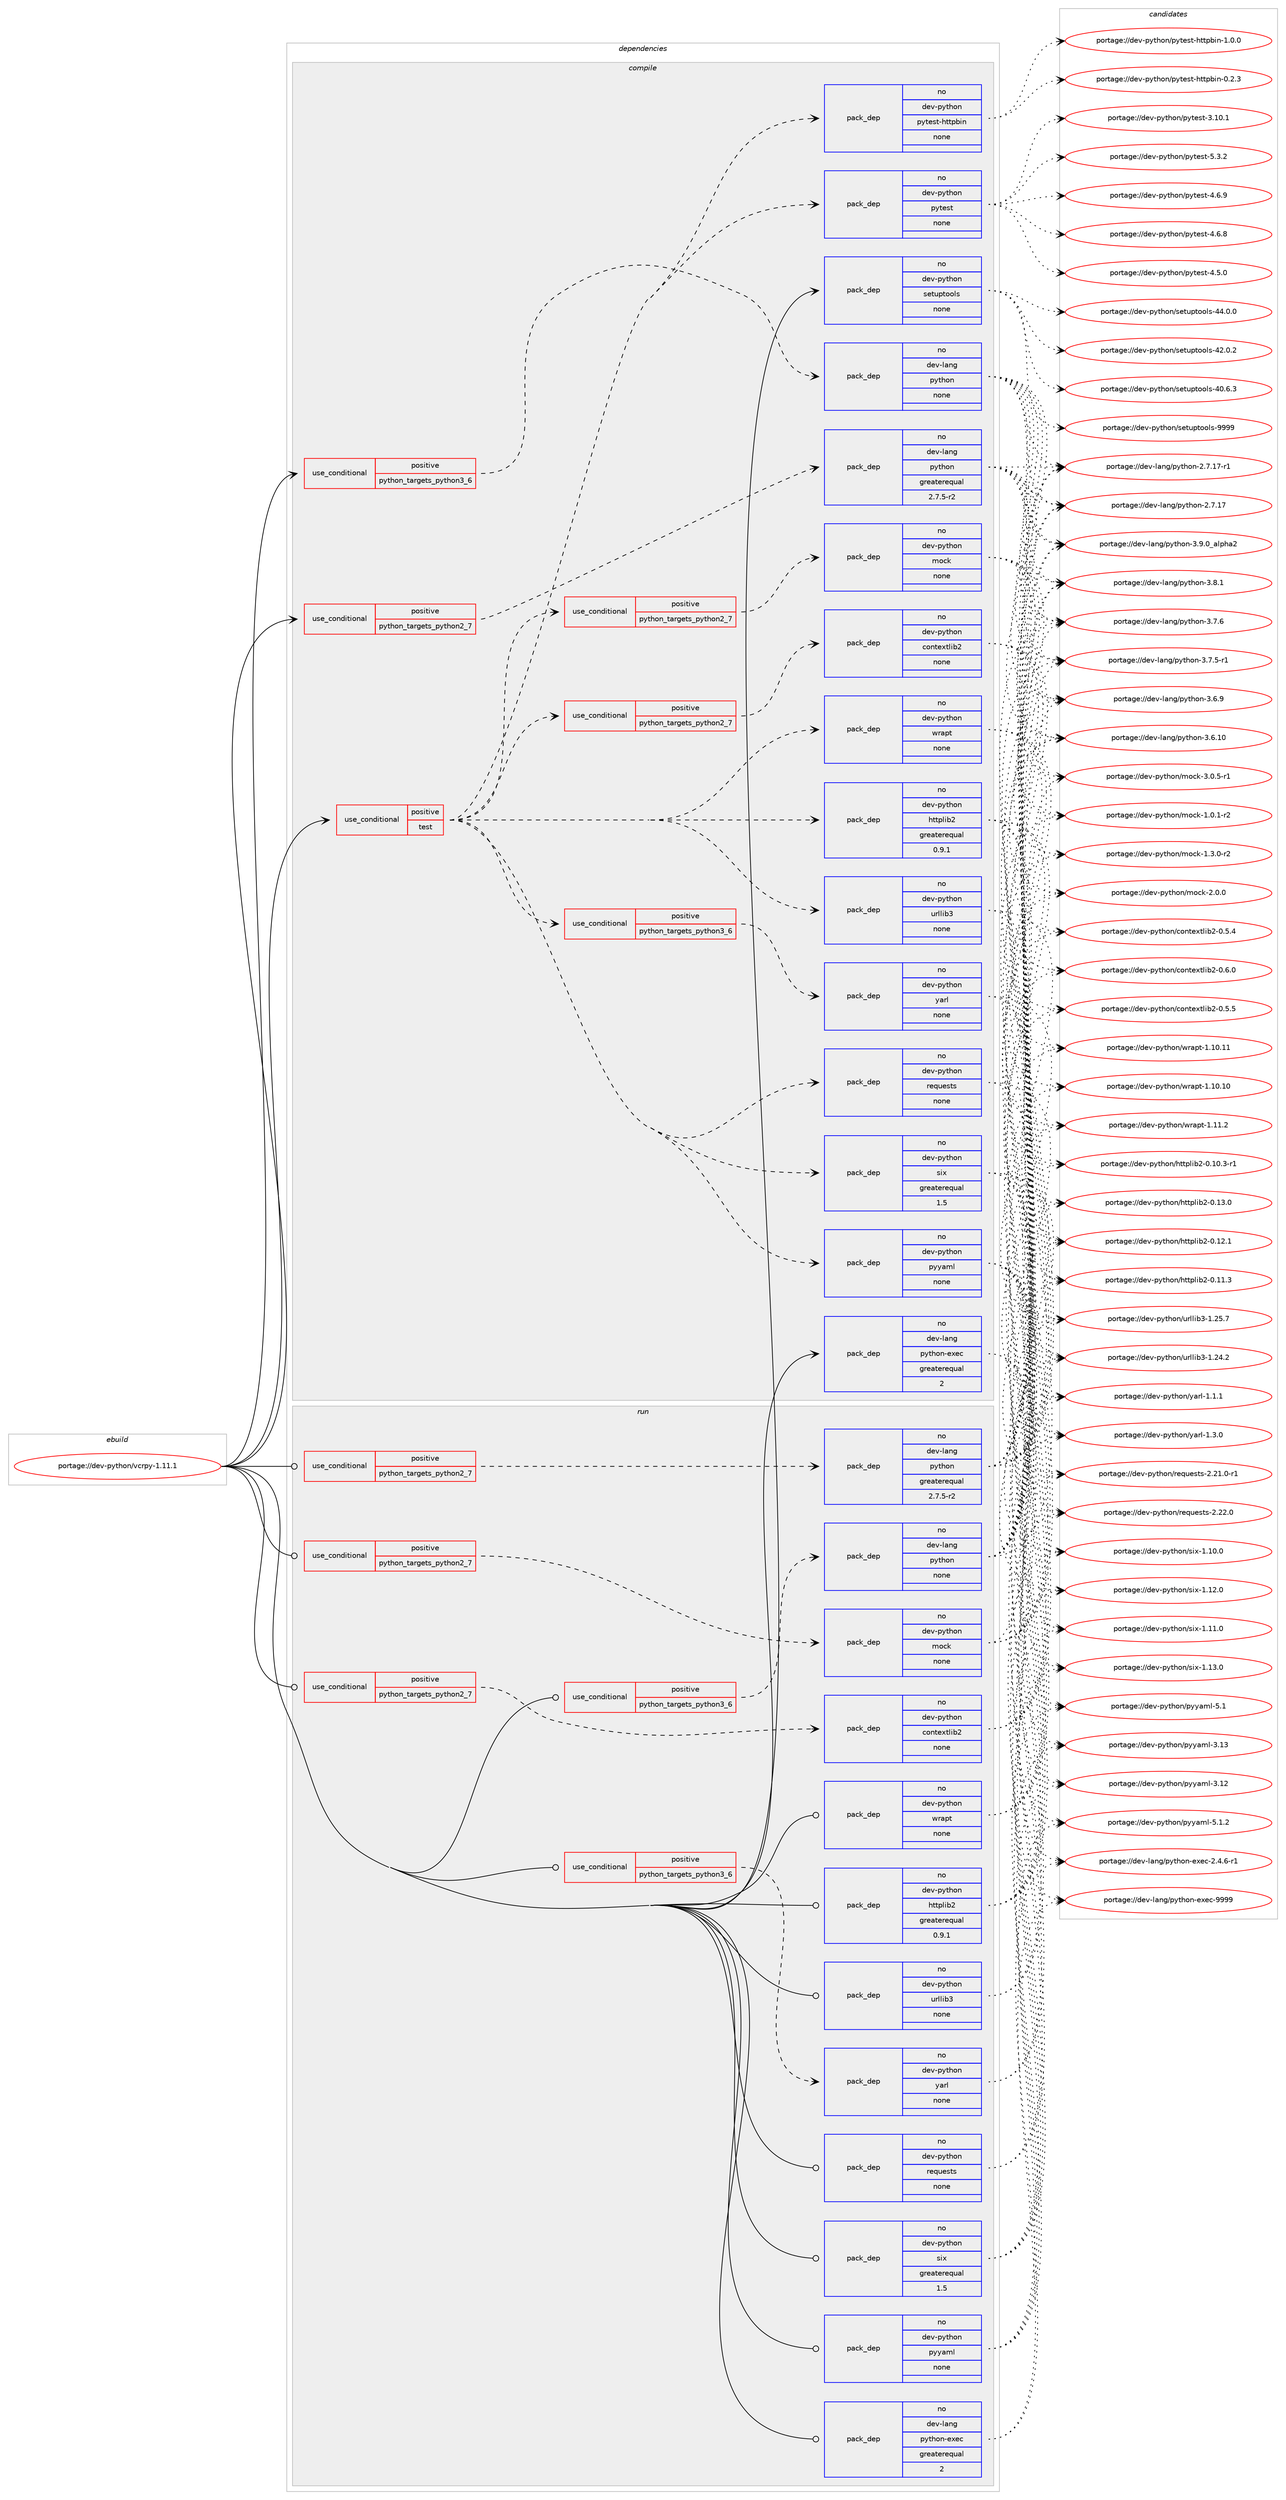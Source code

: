 digraph prolog {

# *************
# Graph options
# *************

newrank=true;
concentrate=true;
compound=true;
graph [rankdir=LR,fontname=Helvetica,fontsize=10,ranksep=1.5];#, ranksep=2.5, nodesep=0.2];
edge  [arrowhead=vee];
node  [fontname=Helvetica,fontsize=10];

# **********
# The ebuild
# **********

subgraph cluster_leftcol {
color=gray;
label=<<i>ebuild</i>>;
id [label="portage://dev-python/vcrpy-1.11.1", color=red, width=4, href="../dev-python/vcrpy-1.11.1.svg"];
}

# ****************
# The dependencies
# ****************

subgraph cluster_midcol {
color=gray;
label=<<i>dependencies</i>>;
subgraph cluster_compile {
fillcolor="#eeeeee";
style=filled;
label=<<i>compile</i>>;
subgraph cond104061 {
dependency419383 [label=<<TABLE BORDER="0" CELLBORDER="1" CELLSPACING="0" CELLPADDING="4"><TR><TD ROWSPAN="3" CELLPADDING="10">use_conditional</TD></TR><TR><TD>positive</TD></TR><TR><TD>python_targets_python2_7</TD></TR></TABLE>>, shape=none, color=red];
subgraph pack310439 {
dependency419384 [label=<<TABLE BORDER="0" CELLBORDER="1" CELLSPACING="0" CELLPADDING="4" WIDTH="220"><TR><TD ROWSPAN="6" CELLPADDING="30">pack_dep</TD></TR><TR><TD WIDTH="110">no</TD></TR><TR><TD>dev-lang</TD></TR><TR><TD>python</TD></TR><TR><TD>greaterequal</TD></TR><TR><TD>2.7.5-r2</TD></TR></TABLE>>, shape=none, color=blue];
}
dependency419383:e -> dependency419384:w [weight=20,style="dashed",arrowhead="vee"];
}
id:e -> dependency419383:w [weight=20,style="solid",arrowhead="vee"];
subgraph cond104062 {
dependency419385 [label=<<TABLE BORDER="0" CELLBORDER="1" CELLSPACING="0" CELLPADDING="4"><TR><TD ROWSPAN="3" CELLPADDING="10">use_conditional</TD></TR><TR><TD>positive</TD></TR><TR><TD>python_targets_python3_6</TD></TR></TABLE>>, shape=none, color=red];
subgraph pack310440 {
dependency419386 [label=<<TABLE BORDER="0" CELLBORDER="1" CELLSPACING="0" CELLPADDING="4" WIDTH="220"><TR><TD ROWSPAN="6" CELLPADDING="30">pack_dep</TD></TR><TR><TD WIDTH="110">no</TD></TR><TR><TD>dev-lang</TD></TR><TR><TD>python</TD></TR><TR><TD>none</TD></TR><TR><TD></TD></TR></TABLE>>, shape=none, color=blue];
}
dependency419385:e -> dependency419386:w [weight=20,style="dashed",arrowhead="vee"];
}
id:e -> dependency419385:w [weight=20,style="solid",arrowhead="vee"];
subgraph cond104063 {
dependency419387 [label=<<TABLE BORDER="0" CELLBORDER="1" CELLSPACING="0" CELLPADDING="4"><TR><TD ROWSPAN="3" CELLPADDING="10">use_conditional</TD></TR><TR><TD>positive</TD></TR><TR><TD>test</TD></TR></TABLE>>, shape=none, color=red];
subgraph pack310441 {
dependency419388 [label=<<TABLE BORDER="0" CELLBORDER="1" CELLSPACING="0" CELLPADDING="4" WIDTH="220"><TR><TD ROWSPAN="6" CELLPADDING="30">pack_dep</TD></TR><TR><TD WIDTH="110">no</TD></TR><TR><TD>dev-python</TD></TR><TR><TD>httplib2</TD></TR><TR><TD>greaterequal</TD></TR><TR><TD>0.9.1</TD></TR></TABLE>>, shape=none, color=blue];
}
dependency419387:e -> dependency419388:w [weight=20,style="dashed",arrowhead="vee"];
subgraph pack310442 {
dependency419389 [label=<<TABLE BORDER="0" CELLBORDER="1" CELLSPACING="0" CELLPADDING="4" WIDTH="220"><TR><TD ROWSPAN="6" CELLPADDING="30">pack_dep</TD></TR><TR><TD WIDTH="110">no</TD></TR><TR><TD>dev-python</TD></TR><TR><TD>pyyaml</TD></TR><TR><TD>none</TD></TR><TR><TD></TD></TR></TABLE>>, shape=none, color=blue];
}
dependency419387:e -> dependency419389:w [weight=20,style="dashed",arrowhead="vee"];
subgraph pack310443 {
dependency419390 [label=<<TABLE BORDER="0" CELLBORDER="1" CELLSPACING="0" CELLPADDING="4" WIDTH="220"><TR><TD ROWSPAN="6" CELLPADDING="30">pack_dep</TD></TR><TR><TD WIDTH="110">no</TD></TR><TR><TD>dev-python</TD></TR><TR><TD>requests</TD></TR><TR><TD>none</TD></TR><TR><TD></TD></TR></TABLE>>, shape=none, color=blue];
}
dependency419387:e -> dependency419390:w [weight=20,style="dashed",arrowhead="vee"];
subgraph pack310444 {
dependency419391 [label=<<TABLE BORDER="0" CELLBORDER="1" CELLSPACING="0" CELLPADDING="4" WIDTH="220"><TR><TD ROWSPAN="6" CELLPADDING="30">pack_dep</TD></TR><TR><TD WIDTH="110">no</TD></TR><TR><TD>dev-python</TD></TR><TR><TD>six</TD></TR><TR><TD>greaterequal</TD></TR><TR><TD>1.5</TD></TR></TABLE>>, shape=none, color=blue];
}
dependency419387:e -> dependency419391:w [weight=20,style="dashed",arrowhead="vee"];
subgraph pack310445 {
dependency419392 [label=<<TABLE BORDER="0" CELLBORDER="1" CELLSPACING="0" CELLPADDING="4" WIDTH="220"><TR><TD ROWSPAN="6" CELLPADDING="30">pack_dep</TD></TR><TR><TD WIDTH="110">no</TD></TR><TR><TD>dev-python</TD></TR><TR><TD>urllib3</TD></TR><TR><TD>none</TD></TR><TR><TD></TD></TR></TABLE>>, shape=none, color=blue];
}
dependency419387:e -> dependency419392:w [weight=20,style="dashed",arrowhead="vee"];
subgraph pack310446 {
dependency419393 [label=<<TABLE BORDER="0" CELLBORDER="1" CELLSPACING="0" CELLPADDING="4" WIDTH="220"><TR><TD ROWSPAN="6" CELLPADDING="30">pack_dep</TD></TR><TR><TD WIDTH="110">no</TD></TR><TR><TD>dev-python</TD></TR><TR><TD>wrapt</TD></TR><TR><TD>none</TD></TR><TR><TD></TD></TR></TABLE>>, shape=none, color=blue];
}
dependency419387:e -> dependency419393:w [weight=20,style="dashed",arrowhead="vee"];
subgraph cond104064 {
dependency419394 [label=<<TABLE BORDER="0" CELLBORDER="1" CELLSPACING="0" CELLPADDING="4"><TR><TD ROWSPAN="3" CELLPADDING="10">use_conditional</TD></TR><TR><TD>positive</TD></TR><TR><TD>python_targets_python2_7</TD></TR></TABLE>>, shape=none, color=red];
subgraph pack310447 {
dependency419395 [label=<<TABLE BORDER="0" CELLBORDER="1" CELLSPACING="0" CELLPADDING="4" WIDTH="220"><TR><TD ROWSPAN="6" CELLPADDING="30">pack_dep</TD></TR><TR><TD WIDTH="110">no</TD></TR><TR><TD>dev-python</TD></TR><TR><TD>mock</TD></TR><TR><TD>none</TD></TR><TR><TD></TD></TR></TABLE>>, shape=none, color=blue];
}
dependency419394:e -> dependency419395:w [weight=20,style="dashed",arrowhead="vee"];
}
dependency419387:e -> dependency419394:w [weight=20,style="dashed",arrowhead="vee"];
subgraph cond104065 {
dependency419396 [label=<<TABLE BORDER="0" CELLBORDER="1" CELLSPACING="0" CELLPADDING="4"><TR><TD ROWSPAN="3" CELLPADDING="10">use_conditional</TD></TR><TR><TD>positive</TD></TR><TR><TD>python_targets_python2_7</TD></TR></TABLE>>, shape=none, color=red];
subgraph pack310448 {
dependency419397 [label=<<TABLE BORDER="0" CELLBORDER="1" CELLSPACING="0" CELLPADDING="4" WIDTH="220"><TR><TD ROWSPAN="6" CELLPADDING="30">pack_dep</TD></TR><TR><TD WIDTH="110">no</TD></TR><TR><TD>dev-python</TD></TR><TR><TD>contextlib2</TD></TR><TR><TD>none</TD></TR><TR><TD></TD></TR></TABLE>>, shape=none, color=blue];
}
dependency419396:e -> dependency419397:w [weight=20,style="dashed",arrowhead="vee"];
}
dependency419387:e -> dependency419396:w [weight=20,style="dashed",arrowhead="vee"];
subgraph cond104066 {
dependency419398 [label=<<TABLE BORDER="0" CELLBORDER="1" CELLSPACING="0" CELLPADDING="4"><TR><TD ROWSPAN="3" CELLPADDING="10">use_conditional</TD></TR><TR><TD>positive</TD></TR><TR><TD>python_targets_python3_6</TD></TR></TABLE>>, shape=none, color=red];
subgraph pack310449 {
dependency419399 [label=<<TABLE BORDER="0" CELLBORDER="1" CELLSPACING="0" CELLPADDING="4" WIDTH="220"><TR><TD ROWSPAN="6" CELLPADDING="30">pack_dep</TD></TR><TR><TD WIDTH="110">no</TD></TR><TR><TD>dev-python</TD></TR><TR><TD>yarl</TD></TR><TR><TD>none</TD></TR><TR><TD></TD></TR></TABLE>>, shape=none, color=blue];
}
dependency419398:e -> dependency419399:w [weight=20,style="dashed",arrowhead="vee"];
}
dependency419387:e -> dependency419398:w [weight=20,style="dashed",arrowhead="vee"];
subgraph pack310450 {
dependency419400 [label=<<TABLE BORDER="0" CELLBORDER="1" CELLSPACING="0" CELLPADDING="4" WIDTH="220"><TR><TD ROWSPAN="6" CELLPADDING="30">pack_dep</TD></TR><TR><TD WIDTH="110">no</TD></TR><TR><TD>dev-python</TD></TR><TR><TD>pytest</TD></TR><TR><TD>none</TD></TR><TR><TD></TD></TR></TABLE>>, shape=none, color=blue];
}
dependency419387:e -> dependency419400:w [weight=20,style="dashed",arrowhead="vee"];
subgraph pack310451 {
dependency419401 [label=<<TABLE BORDER="0" CELLBORDER="1" CELLSPACING="0" CELLPADDING="4" WIDTH="220"><TR><TD ROWSPAN="6" CELLPADDING="30">pack_dep</TD></TR><TR><TD WIDTH="110">no</TD></TR><TR><TD>dev-python</TD></TR><TR><TD>pytest-httpbin</TD></TR><TR><TD>none</TD></TR><TR><TD></TD></TR></TABLE>>, shape=none, color=blue];
}
dependency419387:e -> dependency419401:w [weight=20,style="dashed",arrowhead="vee"];
}
id:e -> dependency419387:w [weight=20,style="solid",arrowhead="vee"];
subgraph pack310452 {
dependency419402 [label=<<TABLE BORDER="0" CELLBORDER="1" CELLSPACING="0" CELLPADDING="4" WIDTH="220"><TR><TD ROWSPAN="6" CELLPADDING="30">pack_dep</TD></TR><TR><TD WIDTH="110">no</TD></TR><TR><TD>dev-lang</TD></TR><TR><TD>python-exec</TD></TR><TR><TD>greaterequal</TD></TR><TR><TD>2</TD></TR></TABLE>>, shape=none, color=blue];
}
id:e -> dependency419402:w [weight=20,style="solid",arrowhead="vee"];
subgraph pack310453 {
dependency419403 [label=<<TABLE BORDER="0" CELLBORDER="1" CELLSPACING="0" CELLPADDING="4" WIDTH="220"><TR><TD ROWSPAN="6" CELLPADDING="30">pack_dep</TD></TR><TR><TD WIDTH="110">no</TD></TR><TR><TD>dev-python</TD></TR><TR><TD>setuptools</TD></TR><TR><TD>none</TD></TR><TR><TD></TD></TR></TABLE>>, shape=none, color=blue];
}
id:e -> dependency419403:w [weight=20,style="solid",arrowhead="vee"];
}
subgraph cluster_compileandrun {
fillcolor="#eeeeee";
style=filled;
label=<<i>compile and run</i>>;
}
subgraph cluster_run {
fillcolor="#eeeeee";
style=filled;
label=<<i>run</i>>;
subgraph cond104067 {
dependency419404 [label=<<TABLE BORDER="0" CELLBORDER="1" CELLSPACING="0" CELLPADDING="4"><TR><TD ROWSPAN="3" CELLPADDING="10">use_conditional</TD></TR><TR><TD>positive</TD></TR><TR><TD>python_targets_python2_7</TD></TR></TABLE>>, shape=none, color=red];
subgraph pack310454 {
dependency419405 [label=<<TABLE BORDER="0" CELLBORDER="1" CELLSPACING="0" CELLPADDING="4" WIDTH="220"><TR><TD ROWSPAN="6" CELLPADDING="30">pack_dep</TD></TR><TR><TD WIDTH="110">no</TD></TR><TR><TD>dev-lang</TD></TR><TR><TD>python</TD></TR><TR><TD>greaterequal</TD></TR><TR><TD>2.7.5-r2</TD></TR></TABLE>>, shape=none, color=blue];
}
dependency419404:e -> dependency419405:w [weight=20,style="dashed",arrowhead="vee"];
}
id:e -> dependency419404:w [weight=20,style="solid",arrowhead="odot"];
subgraph cond104068 {
dependency419406 [label=<<TABLE BORDER="0" CELLBORDER="1" CELLSPACING="0" CELLPADDING="4"><TR><TD ROWSPAN="3" CELLPADDING="10">use_conditional</TD></TR><TR><TD>positive</TD></TR><TR><TD>python_targets_python2_7</TD></TR></TABLE>>, shape=none, color=red];
subgraph pack310455 {
dependency419407 [label=<<TABLE BORDER="0" CELLBORDER="1" CELLSPACING="0" CELLPADDING="4" WIDTH="220"><TR><TD ROWSPAN="6" CELLPADDING="30">pack_dep</TD></TR><TR><TD WIDTH="110">no</TD></TR><TR><TD>dev-python</TD></TR><TR><TD>contextlib2</TD></TR><TR><TD>none</TD></TR><TR><TD></TD></TR></TABLE>>, shape=none, color=blue];
}
dependency419406:e -> dependency419407:w [weight=20,style="dashed",arrowhead="vee"];
}
id:e -> dependency419406:w [weight=20,style="solid",arrowhead="odot"];
subgraph cond104069 {
dependency419408 [label=<<TABLE BORDER="0" CELLBORDER="1" CELLSPACING="0" CELLPADDING="4"><TR><TD ROWSPAN="3" CELLPADDING="10">use_conditional</TD></TR><TR><TD>positive</TD></TR><TR><TD>python_targets_python2_7</TD></TR></TABLE>>, shape=none, color=red];
subgraph pack310456 {
dependency419409 [label=<<TABLE BORDER="0" CELLBORDER="1" CELLSPACING="0" CELLPADDING="4" WIDTH="220"><TR><TD ROWSPAN="6" CELLPADDING="30">pack_dep</TD></TR><TR><TD WIDTH="110">no</TD></TR><TR><TD>dev-python</TD></TR><TR><TD>mock</TD></TR><TR><TD>none</TD></TR><TR><TD></TD></TR></TABLE>>, shape=none, color=blue];
}
dependency419408:e -> dependency419409:w [weight=20,style="dashed",arrowhead="vee"];
}
id:e -> dependency419408:w [weight=20,style="solid",arrowhead="odot"];
subgraph cond104070 {
dependency419410 [label=<<TABLE BORDER="0" CELLBORDER="1" CELLSPACING="0" CELLPADDING="4"><TR><TD ROWSPAN="3" CELLPADDING="10">use_conditional</TD></TR><TR><TD>positive</TD></TR><TR><TD>python_targets_python3_6</TD></TR></TABLE>>, shape=none, color=red];
subgraph pack310457 {
dependency419411 [label=<<TABLE BORDER="0" CELLBORDER="1" CELLSPACING="0" CELLPADDING="4" WIDTH="220"><TR><TD ROWSPAN="6" CELLPADDING="30">pack_dep</TD></TR><TR><TD WIDTH="110">no</TD></TR><TR><TD>dev-lang</TD></TR><TR><TD>python</TD></TR><TR><TD>none</TD></TR><TR><TD></TD></TR></TABLE>>, shape=none, color=blue];
}
dependency419410:e -> dependency419411:w [weight=20,style="dashed",arrowhead="vee"];
}
id:e -> dependency419410:w [weight=20,style="solid",arrowhead="odot"];
subgraph cond104071 {
dependency419412 [label=<<TABLE BORDER="0" CELLBORDER="1" CELLSPACING="0" CELLPADDING="4"><TR><TD ROWSPAN="3" CELLPADDING="10">use_conditional</TD></TR><TR><TD>positive</TD></TR><TR><TD>python_targets_python3_6</TD></TR></TABLE>>, shape=none, color=red];
subgraph pack310458 {
dependency419413 [label=<<TABLE BORDER="0" CELLBORDER="1" CELLSPACING="0" CELLPADDING="4" WIDTH="220"><TR><TD ROWSPAN="6" CELLPADDING="30">pack_dep</TD></TR><TR><TD WIDTH="110">no</TD></TR><TR><TD>dev-python</TD></TR><TR><TD>yarl</TD></TR><TR><TD>none</TD></TR><TR><TD></TD></TR></TABLE>>, shape=none, color=blue];
}
dependency419412:e -> dependency419413:w [weight=20,style="dashed",arrowhead="vee"];
}
id:e -> dependency419412:w [weight=20,style="solid",arrowhead="odot"];
subgraph pack310459 {
dependency419414 [label=<<TABLE BORDER="0" CELLBORDER="1" CELLSPACING="0" CELLPADDING="4" WIDTH="220"><TR><TD ROWSPAN="6" CELLPADDING="30">pack_dep</TD></TR><TR><TD WIDTH="110">no</TD></TR><TR><TD>dev-lang</TD></TR><TR><TD>python-exec</TD></TR><TR><TD>greaterequal</TD></TR><TR><TD>2</TD></TR></TABLE>>, shape=none, color=blue];
}
id:e -> dependency419414:w [weight=20,style="solid",arrowhead="odot"];
subgraph pack310460 {
dependency419415 [label=<<TABLE BORDER="0" CELLBORDER="1" CELLSPACING="0" CELLPADDING="4" WIDTH="220"><TR><TD ROWSPAN="6" CELLPADDING="30">pack_dep</TD></TR><TR><TD WIDTH="110">no</TD></TR><TR><TD>dev-python</TD></TR><TR><TD>httplib2</TD></TR><TR><TD>greaterequal</TD></TR><TR><TD>0.9.1</TD></TR></TABLE>>, shape=none, color=blue];
}
id:e -> dependency419415:w [weight=20,style="solid",arrowhead="odot"];
subgraph pack310461 {
dependency419416 [label=<<TABLE BORDER="0" CELLBORDER="1" CELLSPACING="0" CELLPADDING="4" WIDTH="220"><TR><TD ROWSPAN="6" CELLPADDING="30">pack_dep</TD></TR><TR><TD WIDTH="110">no</TD></TR><TR><TD>dev-python</TD></TR><TR><TD>pyyaml</TD></TR><TR><TD>none</TD></TR><TR><TD></TD></TR></TABLE>>, shape=none, color=blue];
}
id:e -> dependency419416:w [weight=20,style="solid",arrowhead="odot"];
subgraph pack310462 {
dependency419417 [label=<<TABLE BORDER="0" CELLBORDER="1" CELLSPACING="0" CELLPADDING="4" WIDTH="220"><TR><TD ROWSPAN="6" CELLPADDING="30">pack_dep</TD></TR><TR><TD WIDTH="110">no</TD></TR><TR><TD>dev-python</TD></TR><TR><TD>requests</TD></TR><TR><TD>none</TD></TR><TR><TD></TD></TR></TABLE>>, shape=none, color=blue];
}
id:e -> dependency419417:w [weight=20,style="solid",arrowhead="odot"];
subgraph pack310463 {
dependency419418 [label=<<TABLE BORDER="0" CELLBORDER="1" CELLSPACING="0" CELLPADDING="4" WIDTH="220"><TR><TD ROWSPAN="6" CELLPADDING="30">pack_dep</TD></TR><TR><TD WIDTH="110">no</TD></TR><TR><TD>dev-python</TD></TR><TR><TD>six</TD></TR><TR><TD>greaterequal</TD></TR><TR><TD>1.5</TD></TR></TABLE>>, shape=none, color=blue];
}
id:e -> dependency419418:w [weight=20,style="solid",arrowhead="odot"];
subgraph pack310464 {
dependency419419 [label=<<TABLE BORDER="0" CELLBORDER="1" CELLSPACING="0" CELLPADDING="4" WIDTH="220"><TR><TD ROWSPAN="6" CELLPADDING="30">pack_dep</TD></TR><TR><TD WIDTH="110">no</TD></TR><TR><TD>dev-python</TD></TR><TR><TD>urllib3</TD></TR><TR><TD>none</TD></TR><TR><TD></TD></TR></TABLE>>, shape=none, color=blue];
}
id:e -> dependency419419:w [weight=20,style="solid",arrowhead="odot"];
subgraph pack310465 {
dependency419420 [label=<<TABLE BORDER="0" CELLBORDER="1" CELLSPACING="0" CELLPADDING="4" WIDTH="220"><TR><TD ROWSPAN="6" CELLPADDING="30">pack_dep</TD></TR><TR><TD WIDTH="110">no</TD></TR><TR><TD>dev-python</TD></TR><TR><TD>wrapt</TD></TR><TR><TD>none</TD></TR><TR><TD></TD></TR></TABLE>>, shape=none, color=blue];
}
id:e -> dependency419420:w [weight=20,style="solid",arrowhead="odot"];
}
}

# **************
# The candidates
# **************

subgraph cluster_choices {
rank=same;
color=gray;
label=<<i>candidates</i>>;

subgraph choice310439 {
color=black;
nodesep=1;
choice10010111845108971101034711212111610411111045514657464895971081121049750 [label="portage://dev-lang/python-3.9.0_alpha2", color=red, width=4,href="../dev-lang/python-3.9.0_alpha2.svg"];
choice100101118451089711010347112121116104111110455146564649 [label="portage://dev-lang/python-3.8.1", color=red, width=4,href="../dev-lang/python-3.8.1.svg"];
choice100101118451089711010347112121116104111110455146554654 [label="portage://dev-lang/python-3.7.6", color=red, width=4,href="../dev-lang/python-3.7.6.svg"];
choice1001011184510897110103471121211161041111104551465546534511449 [label="portage://dev-lang/python-3.7.5-r1", color=red, width=4,href="../dev-lang/python-3.7.5-r1.svg"];
choice100101118451089711010347112121116104111110455146544657 [label="portage://dev-lang/python-3.6.9", color=red, width=4,href="../dev-lang/python-3.6.9.svg"];
choice10010111845108971101034711212111610411111045514654464948 [label="portage://dev-lang/python-3.6.10", color=red, width=4,href="../dev-lang/python-3.6.10.svg"];
choice100101118451089711010347112121116104111110455046554649554511449 [label="portage://dev-lang/python-2.7.17-r1", color=red, width=4,href="../dev-lang/python-2.7.17-r1.svg"];
choice10010111845108971101034711212111610411111045504655464955 [label="portage://dev-lang/python-2.7.17", color=red, width=4,href="../dev-lang/python-2.7.17.svg"];
dependency419384:e -> choice10010111845108971101034711212111610411111045514657464895971081121049750:w [style=dotted,weight="100"];
dependency419384:e -> choice100101118451089711010347112121116104111110455146564649:w [style=dotted,weight="100"];
dependency419384:e -> choice100101118451089711010347112121116104111110455146554654:w [style=dotted,weight="100"];
dependency419384:e -> choice1001011184510897110103471121211161041111104551465546534511449:w [style=dotted,weight="100"];
dependency419384:e -> choice100101118451089711010347112121116104111110455146544657:w [style=dotted,weight="100"];
dependency419384:e -> choice10010111845108971101034711212111610411111045514654464948:w [style=dotted,weight="100"];
dependency419384:e -> choice100101118451089711010347112121116104111110455046554649554511449:w [style=dotted,weight="100"];
dependency419384:e -> choice10010111845108971101034711212111610411111045504655464955:w [style=dotted,weight="100"];
}
subgraph choice310440 {
color=black;
nodesep=1;
choice10010111845108971101034711212111610411111045514657464895971081121049750 [label="portage://dev-lang/python-3.9.0_alpha2", color=red, width=4,href="../dev-lang/python-3.9.0_alpha2.svg"];
choice100101118451089711010347112121116104111110455146564649 [label="portage://dev-lang/python-3.8.1", color=red, width=4,href="../dev-lang/python-3.8.1.svg"];
choice100101118451089711010347112121116104111110455146554654 [label="portage://dev-lang/python-3.7.6", color=red, width=4,href="../dev-lang/python-3.7.6.svg"];
choice1001011184510897110103471121211161041111104551465546534511449 [label="portage://dev-lang/python-3.7.5-r1", color=red, width=4,href="../dev-lang/python-3.7.5-r1.svg"];
choice100101118451089711010347112121116104111110455146544657 [label="portage://dev-lang/python-3.6.9", color=red, width=4,href="../dev-lang/python-3.6.9.svg"];
choice10010111845108971101034711212111610411111045514654464948 [label="portage://dev-lang/python-3.6.10", color=red, width=4,href="../dev-lang/python-3.6.10.svg"];
choice100101118451089711010347112121116104111110455046554649554511449 [label="portage://dev-lang/python-2.7.17-r1", color=red, width=4,href="../dev-lang/python-2.7.17-r1.svg"];
choice10010111845108971101034711212111610411111045504655464955 [label="portage://dev-lang/python-2.7.17", color=red, width=4,href="../dev-lang/python-2.7.17.svg"];
dependency419386:e -> choice10010111845108971101034711212111610411111045514657464895971081121049750:w [style=dotted,weight="100"];
dependency419386:e -> choice100101118451089711010347112121116104111110455146564649:w [style=dotted,weight="100"];
dependency419386:e -> choice100101118451089711010347112121116104111110455146554654:w [style=dotted,weight="100"];
dependency419386:e -> choice1001011184510897110103471121211161041111104551465546534511449:w [style=dotted,weight="100"];
dependency419386:e -> choice100101118451089711010347112121116104111110455146544657:w [style=dotted,weight="100"];
dependency419386:e -> choice10010111845108971101034711212111610411111045514654464948:w [style=dotted,weight="100"];
dependency419386:e -> choice100101118451089711010347112121116104111110455046554649554511449:w [style=dotted,weight="100"];
dependency419386:e -> choice10010111845108971101034711212111610411111045504655464955:w [style=dotted,weight="100"];
}
subgraph choice310441 {
color=black;
nodesep=1;
choice1001011184511212111610411111047104116116112108105985045484649514648 [label="portage://dev-python/httplib2-0.13.0", color=red, width=4,href="../dev-python/httplib2-0.13.0.svg"];
choice1001011184511212111610411111047104116116112108105985045484649504649 [label="portage://dev-python/httplib2-0.12.1", color=red, width=4,href="../dev-python/httplib2-0.12.1.svg"];
choice1001011184511212111610411111047104116116112108105985045484649494651 [label="portage://dev-python/httplib2-0.11.3", color=red, width=4,href="../dev-python/httplib2-0.11.3.svg"];
choice10010111845112121116104111110471041161161121081059850454846494846514511449 [label="portage://dev-python/httplib2-0.10.3-r1", color=red, width=4,href="../dev-python/httplib2-0.10.3-r1.svg"];
dependency419388:e -> choice1001011184511212111610411111047104116116112108105985045484649514648:w [style=dotted,weight="100"];
dependency419388:e -> choice1001011184511212111610411111047104116116112108105985045484649504649:w [style=dotted,weight="100"];
dependency419388:e -> choice1001011184511212111610411111047104116116112108105985045484649494651:w [style=dotted,weight="100"];
dependency419388:e -> choice10010111845112121116104111110471041161161121081059850454846494846514511449:w [style=dotted,weight="100"];
}
subgraph choice310442 {
color=black;
nodesep=1;
choice100101118451121211161041111104711212112197109108455346494650 [label="portage://dev-python/pyyaml-5.1.2", color=red, width=4,href="../dev-python/pyyaml-5.1.2.svg"];
choice10010111845112121116104111110471121211219710910845534649 [label="portage://dev-python/pyyaml-5.1", color=red, width=4,href="../dev-python/pyyaml-5.1.svg"];
choice1001011184511212111610411111047112121121971091084551464951 [label="portage://dev-python/pyyaml-3.13", color=red, width=4,href="../dev-python/pyyaml-3.13.svg"];
choice1001011184511212111610411111047112121121971091084551464950 [label="portage://dev-python/pyyaml-3.12", color=red, width=4,href="../dev-python/pyyaml-3.12.svg"];
dependency419389:e -> choice100101118451121211161041111104711212112197109108455346494650:w [style=dotted,weight="100"];
dependency419389:e -> choice10010111845112121116104111110471121211219710910845534649:w [style=dotted,weight="100"];
dependency419389:e -> choice1001011184511212111610411111047112121121971091084551464951:w [style=dotted,weight="100"];
dependency419389:e -> choice1001011184511212111610411111047112121121971091084551464950:w [style=dotted,weight="100"];
}
subgraph choice310443 {
color=black;
nodesep=1;
choice100101118451121211161041111104711410111311710111511611545504650504648 [label="portage://dev-python/requests-2.22.0", color=red, width=4,href="../dev-python/requests-2.22.0.svg"];
choice1001011184511212111610411111047114101113117101115116115455046504946484511449 [label="portage://dev-python/requests-2.21.0-r1", color=red, width=4,href="../dev-python/requests-2.21.0-r1.svg"];
dependency419390:e -> choice100101118451121211161041111104711410111311710111511611545504650504648:w [style=dotted,weight="100"];
dependency419390:e -> choice1001011184511212111610411111047114101113117101115116115455046504946484511449:w [style=dotted,weight="100"];
}
subgraph choice310444 {
color=black;
nodesep=1;
choice100101118451121211161041111104711510512045494649514648 [label="portage://dev-python/six-1.13.0", color=red, width=4,href="../dev-python/six-1.13.0.svg"];
choice100101118451121211161041111104711510512045494649504648 [label="portage://dev-python/six-1.12.0", color=red, width=4,href="../dev-python/six-1.12.0.svg"];
choice100101118451121211161041111104711510512045494649494648 [label="portage://dev-python/six-1.11.0", color=red, width=4,href="../dev-python/six-1.11.0.svg"];
choice100101118451121211161041111104711510512045494649484648 [label="portage://dev-python/six-1.10.0", color=red, width=4,href="../dev-python/six-1.10.0.svg"];
dependency419391:e -> choice100101118451121211161041111104711510512045494649514648:w [style=dotted,weight="100"];
dependency419391:e -> choice100101118451121211161041111104711510512045494649504648:w [style=dotted,weight="100"];
dependency419391:e -> choice100101118451121211161041111104711510512045494649494648:w [style=dotted,weight="100"];
dependency419391:e -> choice100101118451121211161041111104711510512045494649484648:w [style=dotted,weight="100"];
}
subgraph choice310445 {
color=black;
nodesep=1;
choice1001011184511212111610411111047117114108108105985145494650534655 [label="portage://dev-python/urllib3-1.25.7", color=red, width=4,href="../dev-python/urllib3-1.25.7.svg"];
choice1001011184511212111610411111047117114108108105985145494650524650 [label="portage://dev-python/urllib3-1.24.2", color=red, width=4,href="../dev-python/urllib3-1.24.2.svg"];
dependency419392:e -> choice1001011184511212111610411111047117114108108105985145494650534655:w [style=dotted,weight="100"];
dependency419392:e -> choice1001011184511212111610411111047117114108108105985145494650524650:w [style=dotted,weight="100"];
}
subgraph choice310446 {
color=black;
nodesep=1;
choice10010111845112121116104111110471191149711211645494649494650 [label="portage://dev-python/wrapt-1.11.2", color=red, width=4,href="../dev-python/wrapt-1.11.2.svg"];
choice1001011184511212111610411111047119114971121164549464948464949 [label="portage://dev-python/wrapt-1.10.11", color=red, width=4,href="../dev-python/wrapt-1.10.11.svg"];
choice1001011184511212111610411111047119114971121164549464948464948 [label="portage://dev-python/wrapt-1.10.10", color=red, width=4,href="../dev-python/wrapt-1.10.10.svg"];
dependency419393:e -> choice10010111845112121116104111110471191149711211645494649494650:w [style=dotted,weight="100"];
dependency419393:e -> choice1001011184511212111610411111047119114971121164549464948464949:w [style=dotted,weight="100"];
dependency419393:e -> choice1001011184511212111610411111047119114971121164549464948464948:w [style=dotted,weight="100"];
}
subgraph choice310447 {
color=black;
nodesep=1;
choice1001011184511212111610411111047109111991074551464846534511449 [label="portage://dev-python/mock-3.0.5-r1", color=red, width=4,href="../dev-python/mock-3.0.5-r1.svg"];
choice100101118451121211161041111104710911199107455046484648 [label="portage://dev-python/mock-2.0.0", color=red, width=4,href="../dev-python/mock-2.0.0.svg"];
choice1001011184511212111610411111047109111991074549465146484511450 [label="portage://dev-python/mock-1.3.0-r2", color=red, width=4,href="../dev-python/mock-1.3.0-r2.svg"];
choice1001011184511212111610411111047109111991074549464846494511450 [label="portage://dev-python/mock-1.0.1-r2", color=red, width=4,href="../dev-python/mock-1.0.1-r2.svg"];
dependency419395:e -> choice1001011184511212111610411111047109111991074551464846534511449:w [style=dotted,weight="100"];
dependency419395:e -> choice100101118451121211161041111104710911199107455046484648:w [style=dotted,weight="100"];
dependency419395:e -> choice1001011184511212111610411111047109111991074549465146484511450:w [style=dotted,weight="100"];
dependency419395:e -> choice1001011184511212111610411111047109111991074549464846494511450:w [style=dotted,weight="100"];
}
subgraph choice310448 {
color=black;
nodesep=1;
choice1001011184511212111610411111047991111101161011201161081059850454846544648 [label="portage://dev-python/contextlib2-0.6.0", color=red, width=4,href="../dev-python/contextlib2-0.6.0.svg"];
choice1001011184511212111610411111047991111101161011201161081059850454846534653 [label="portage://dev-python/contextlib2-0.5.5", color=red, width=4,href="../dev-python/contextlib2-0.5.5.svg"];
choice1001011184511212111610411111047991111101161011201161081059850454846534652 [label="portage://dev-python/contextlib2-0.5.4", color=red, width=4,href="../dev-python/contextlib2-0.5.4.svg"];
dependency419397:e -> choice1001011184511212111610411111047991111101161011201161081059850454846544648:w [style=dotted,weight="100"];
dependency419397:e -> choice1001011184511212111610411111047991111101161011201161081059850454846534653:w [style=dotted,weight="100"];
dependency419397:e -> choice1001011184511212111610411111047991111101161011201161081059850454846534652:w [style=dotted,weight="100"];
}
subgraph choice310449 {
color=black;
nodesep=1;
choice100101118451121211161041111104712197114108454946514648 [label="portage://dev-python/yarl-1.3.0", color=red, width=4,href="../dev-python/yarl-1.3.0.svg"];
choice100101118451121211161041111104712197114108454946494649 [label="portage://dev-python/yarl-1.1.1", color=red, width=4,href="../dev-python/yarl-1.1.1.svg"];
dependency419399:e -> choice100101118451121211161041111104712197114108454946514648:w [style=dotted,weight="100"];
dependency419399:e -> choice100101118451121211161041111104712197114108454946494649:w [style=dotted,weight="100"];
}
subgraph choice310450 {
color=black;
nodesep=1;
choice1001011184511212111610411111047112121116101115116455346514650 [label="portage://dev-python/pytest-5.3.2", color=red, width=4,href="../dev-python/pytest-5.3.2.svg"];
choice1001011184511212111610411111047112121116101115116455246544657 [label="portage://dev-python/pytest-4.6.9", color=red, width=4,href="../dev-python/pytest-4.6.9.svg"];
choice1001011184511212111610411111047112121116101115116455246544656 [label="portage://dev-python/pytest-4.6.8", color=red, width=4,href="../dev-python/pytest-4.6.8.svg"];
choice1001011184511212111610411111047112121116101115116455246534648 [label="portage://dev-python/pytest-4.5.0", color=red, width=4,href="../dev-python/pytest-4.5.0.svg"];
choice100101118451121211161041111104711212111610111511645514649484649 [label="portage://dev-python/pytest-3.10.1", color=red, width=4,href="../dev-python/pytest-3.10.1.svg"];
dependency419400:e -> choice1001011184511212111610411111047112121116101115116455346514650:w [style=dotted,weight="100"];
dependency419400:e -> choice1001011184511212111610411111047112121116101115116455246544657:w [style=dotted,weight="100"];
dependency419400:e -> choice1001011184511212111610411111047112121116101115116455246544656:w [style=dotted,weight="100"];
dependency419400:e -> choice1001011184511212111610411111047112121116101115116455246534648:w [style=dotted,weight="100"];
dependency419400:e -> choice100101118451121211161041111104711212111610111511645514649484649:w [style=dotted,weight="100"];
}
subgraph choice310451 {
color=black;
nodesep=1;
choice10010111845112121116104111110471121211161011151164510411611611298105110454946484648 [label="portage://dev-python/pytest-httpbin-1.0.0", color=red, width=4,href="../dev-python/pytest-httpbin-1.0.0.svg"];
choice10010111845112121116104111110471121211161011151164510411611611298105110454846504651 [label="portage://dev-python/pytest-httpbin-0.2.3", color=red, width=4,href="../dev-python/pytest-httpbin-0.2.3.svg"];
dependency419401:e -> choice10010111845112121116104111110471121211161011151164510411611611298105110454946484648:w [style=dotted,weight="100"];
dependency419401:e -> choice10010111845112121116104111110471121211161011151164510411611611298105110454846504651:w [style=dotted,weight="100"];
}
subgraph choice310452 {
color=black;
nodesep=1;
choice10010111845108971101034711212111610411111045101120101994557575757 [label="portage://dev-lang/python-exec-9999", color=red, width=4,href="../dev-lang/python-exec-9999.svg"];
choice10010111845108971101034711212111610411111045101120101994550465246544511449 [label="portage://dev-lang/python-exec-2.4.6-r1", color=red, width=4,href="../dev-lang/python-exec-2.4.6-r1.svg"];
dependency419402:e -> choice10010111845108971101034711212111610411111045101120101994557575757:w [style=dotted,weight="100"];
dependency419402:e -> choice10010111845108971101034711212111610411111045101120101994550465246544511449:w [style=dotted,weight="100"];
}
subgraph choice310453 {
color=black;
nodesep=1;
choice10010111845112121116104111110471151011161171121161111111081154557575757 [label="portage://dev-python/setuptools-9999", color=red, width=4,href="../dev-python/setuptools-9999.svg"];
choice100101118451121211161041111104711510111611711211611111110811545525246484648 [label="portage://dev-python/setuptools-44.0.0", color=red, width=4,href="../dev-python/setuptools-44.0.0.svg"];
choice100101118451121211161041111104711510111611711211611111110811545525046484650 [label="portage://dev-python/setuptools-42.0.2", color=red, width=4,href="../dev-python/setuptools-42.0.2.svg"];
choice100101118451121211161041111104711510111611711211611111110811545524846544651 [label="portage://dev-python/setuptools-40.6.3", color=red, width=4,href="../dev-python/setuptools-40.6.3.svg"];
dependency419403:e -> choice10010111845112121116104111110471151011161171121161111111081154557575757:w [style=dotted,weight="100"];
dependency419403:e -> choice100101118451121211161041111104711510111611711211611111110811545525246484648:w [style=dotted,weight="100"];
dependency419403:e -> choice100101118451121211161041111104711510111611711211611111110811545525046484650:w [style=dotted,weight="100"];
dependency419403:e -> choice100101118451121211161041111104711510111611711211611111110811545524846544651:w [style=dotted,weight="100"];
}
subgraph choice310454 {
color=black;
nodesep=1;
choice10010111845108971101034711212111610411111045514657464895971081121049750 [label="portage://dev-lang/python-3.9.0_alpha2", color=red, width=4,href="../dev-lang/python-3.9.0_alpha2.svg"];
choice100101118451089711010347112121116104111110455146564649 [label="portage://dev-lang/python-3.8.1", color=red, width=4,href="../dev-lang/python-3.8.1.svg"];
choice100101118451089711010347112121116104111110455146554654 [label="portage://dev-lang/python-3.7.6", color=red, width=4,href="../dev-lang/python-3.7.6.svg"];
choice1001011184510897110103471121211161041111104551465546534511449 [label="portage://dev-lang/python-3.7.5-r1", color=red, width=4,href="../dev-lang/python-3.7.5-r1.svg"];
choice100101118451089711010347112121116104111110455146544657 [label="portage://dev-lang/python-3.6.9", color=red, width=4,href="../dev-lang/python-3.6.9.svg"];
choice10010111845108971101034711212111610411111045514654464948 [label="portage://dev-lang/python-3.6.10", color=red, width=4,href="../dev-lang/python-3.6.10.svg"];
choice100101118451089711010347112121116104111110455046554649554511449 [label="portage://dev-lang/python-2.7.17-r1", color=red, width=4,href="../dev-lang/python-2.7.17-r1.svg"];
choice10010111845108971101034711212111610411111045504655464955 [label="portage://dev-lang/python-2.7.17", color=red, width=4,href="../dev-lang/python-2.7.17.svg"];
dependency419405:e -> choice10010111845108971101034711212111610411111045514657464895971081121049750:w [style=dotted,weight="100"];
dependency419405:e -> choice100101118451089711010347112121116104111110455146564649:w [style=dotted,weight="100"];
dependency419405:e -> choice100101118451089711010347112121116104111110455146554654:w [style=dotted,weight="100"];
dependency419405:e -> choice1001011184510897110103471121211161041111104551465546534511449:w [style=dotted,weight="100"];
dependency419405:e -> choice100101118451089711010347112121116104111110455146544657:w [style=dotted,weight="100"];
dependency419405:e -> choice10010111845108971101034711212111610411111045514654464948:w [style=dotted,weight="100"];
dependency419405:e -> choice100101118451089711010347112121116104111110455046554649554511449:w [style=dotted,weight="100"];
dependency419405:e -> choice10010111845108971101034711212111610411111045504655464955:w [style=dotted,weight="100"];
}
subgraph choice310455 {
color=black;
nodesep=1;
choice1001011184511212111610411111047991111101161011201161081059850454846544648 [label="portage://dev-python/contextlib2-0.6.0", color=red, width=4,href="../dev-python/contextlib2-0.6.0.svg"];
choice1001011184511212111610411111047991111101161011201161081059850454846534653 [label="portage://dev-python/contextlib2-0.5.5", color=red, width=4,href="../dev-python/contextlib2-0.5.5.svg"];
choice1001011184511212111610411111047991111101161011201161081059850454846534652 [label="portage://dev-python/contextlib2-0.5.4", color=red, width=4,href="../dev-python/contextlib2-0.5.4.svg"];
dependency419407:e -> choice1001011184511212111610411111047991111101161011201161081059850454846544648:w [style=dotted,weight="100"];
dependency419407:e -> choice1001011184511212111610411111047991111101161011201161081059850454846534653:w [style=dotted,weight="100"];
dependency419407:e -> choice1001011184511212111610411111047991111101161011201161081059850454846534652:w [style=dotted,weight="100"];
}
subgraph choice310456 {
color=black;
nodesep=1;
choice1001011184511212111610411111047109111991074551464846534511449 [label="portage://dev-python/mock-3.0.5-r1", color=red, width=4,href="../dev-python/mock-3.0.5-r1.svg"];
choice100101118451121211161041111104710911199107455046484648 [label="portage://dev-python/mock-2.0.0", color=red, width=4,href="../dev-python/mock-2.0.0.svg"];
choice1001011184511212111610411111047109111991074549465146484511450 [label="portage://dev-python/mock-1.3.0-r2", color=red, width=4,href="../dev-python/mock-1.3.0-r2.svg"];
choice1001011184511212111610411111047109111991074549464846494511450 [label="portage://dev-python/mock-1.0.1-r2", color=red, width=4,href="../dev-python/mock-1.0.1-r2.svg"];
dependency419409:e -> choice1001011184511212111610411111047109111991074551464846534511449:w [style=dotted,weight="100"];
dependency419409:e -> choice100101118451121211161041111104710911199107455046484648:w [style=dotted,weight="100"];
dependency419409:e -> choice1001011184511212111610411111047109111991074549465146484511450:w [style=dotted,weight="100"];
dependency419409:e -> choice1001011184511212111610411111047109111991074549464846494511450:w [style=dotted,weight="100"];
}
subgraph choice310457 {
color=black;
nodesep=1;
choice10010111845108971101034711212111610411111045514657464895971081121049750 [label="portage://dev-lang/python-3.9.0_alpha2", color=red, width=4,href="../dev-lang/python-3.9.0_alpha2.svg"];
choice100101118451089711010347112121116104111110455146564649 [label="portage://dev-lang/python-3.8.1", color=red, width=4,href="../dev-lang/python-3.8.1.svg"];
choice100101118451089711010347112121116104111110455146554654 [label="portage://dev-lang/python-3.7.6", color=red, width=4,href="../dev-lang/python-3.7.6.svg"];
choice1001011184510897110103471121211161041111104551465546534511449 [label="portage://dev-lang/python-3.7.5-r1", color=red, width=4,href="../dev-lang/python-3.7.5-r1.svg"];
choice100101118451089711010347112121116104111110455146544657 [label="portage://dev-lang/python-3.6.9", color=red, width=4,href="../dev-lang/python-3.6.9.svg"];
choice10010111845108971101034711212111610411111045514654464948 [label="portage://dev-lang/python-3.6.10", color=red, width=4,href="../dev-lang/python-3.6.10.svg"];
choice100101118451089711010347112121116104111110455046554649554511449 [label="portage://dev-lang/python-2.7.17-r1", color=red, width=4,href="../dev-lang/python-2.7.17-r1.svg"];
choice10010111845108971101034711212111610411111045504655464955 [label="portage://dev-lang/python-2.7.17", color=red, width=4,href="../dev-lang/python-2.7.17.svg"];
dependency419411:e -> choice10010111845108971101034711212111610411111045514657464895971081121049750:w [style=dotted,weight="100"];
dependency419411:e -> choice100101118451089711010347112121116104111110455146564649:w [style=dotted,weight="100"];
dependency419411:e -> choice100101118451089711010347112121116104111110455146554654:w [style=dotted,weight="100"];
dependency419411:e -> choice1001011184510897110103471121211161041111104551465546534511449:w [style=dotted,weight="100"];
dependency419411:e -> choice100101118451089711010347112121116104111110455146544657:w [style=dotted,weight="100"];
dependency419411:e -> choice10010111845108971101034711212111610411111045514654464948:w [style=dotted,weight="100"];
dependency419411:e -> choice100101118451089711010347112121116104111110455046554649554511449:w [style=dotted,weight="100"];
dependency419411:e -> choice10010111845108971101034711212111610411111045504655464955:w [style=dotted,weight="100"];
}
subgraph choice310458 {
color=black;
nodesep=1;
choice100101118451121211161041111104712197114108454946514648 [label="portage://dev-python/yarl-1.3.0", color=red, width=4,href="../dev-python/yarl-1.3.0.svg"];
choice100101118451121211161041111104712197114108454946494649 [label="portage://dev-python/yarl-1.1.1", color=red, width=4,href="../dev-python/yarl-1.1.1.svg"];
dependency419413:e -> choice100101118451121211161041111104712197114108454946514648:w [style=dotted,weight="100"];
dependency419413:e -> choice100101118451121211161041111104712197114108454946494649:w [style=dotted,weight="100"];
}
subgraph choice310459 {
color=black;
nodesep=1;
choice10010111845108971101034711212111610411111045101120101994557575757 [label="portage://dev-lang/python-exec-9999", color=red, width=4,href="../dev-lang/python-exec-9999.svg"];
choice10010111845108971101034711212111610411111045101120101994550465246544511449 [label="portage://dev-lang/python-exec-2.4.6-r1", color=red, width=4,href="../dev-lang/python-exec-2.4.6-r1.svg"];
dependency419414:e -> choice10010111845108971101034711212111610411111045101120101994557575757:w [style=dotted,weight="100"];
dependency419414:e -> choice10010111845108971101034711212111610411111045101120101994550465246544511449:w [style=dotted,weight="100"];
}
subgraph choice310460 {
color=black;
nodesep=1;
choice1001011184511212111610411111047104116116112108105985045484649514648 [label="portage://dev-python/httplib2-0.13.0", color=red, width=4,href="../dev-python/httplib2-0.13.0.svg"];
choice1001011184511212111610411111047104116116112108105985045484649504649 [label="portage://dev-python/httplib2-0.12.1", color=red, width=4,href="../dev-python/httplib2-0.12.1.svg"];
choice1001011184511212111610411111047104116116112108105985045484649494651 [label="portage://dev-python/httplib2-0.11.3", color=red, width=4,href="../dev-python/httplib2-0.11.3.svg"];
choice10010111845112121116104111110471041161161121081059850454846494846514511449 [label="portage://dev-python/httplib2-0.10.3-r1", color=red, width=4,href="../dev-python/httplib2-0.10.3-r1.svg"];
dependency419415:e -> choice1001011184511212111610411111047104116116112108105985045484649514648:w [style=dotted,weight="100"];
dependency419415:e -> choice1001011184511212111610411111047104116116112108105985045484649504649:w [style=dotted,weight="100"];
dependency419415:e -> choice1001011184511212111610411111047104116116112108105985045484649494651:w [style=dotted,weight="100"];
dependency419415:e -> choice10010111845112121116104111110471041161161121081059850454846494846514511449:w [style=dotted,weight="100"];
}
subgraph choice310461 {
color=black;
nodesep=1;
choice100101118451121211161041111104711212112197109108455346494650 [label="portage://dev-python/pyyaml-5.1.2", color=red, width=4,href="../dev-python/pyyaml-5.1.2.svg"];
choice10010111845112121116104111110471121211219710910845534649 [label="portage://dev-python/pyyaml-5.1", color=red, width=4,href="../dev-python/pyyaml-5.1.svg"];
choice1001011184511212111610411111047112121121971091084551464951 [label="portage://dev-python/pyyaml-3.13", color=red, width=4,href="../dev-python/pyyaml-3.13.svg"];
choice1001011184511212111610411111047112121121971091084551464950 [label="portage://dev-python/pyyaml-3.12", color=red, width=4,href="../dev-python/pyyaml-3.12.svg"];
dependency419416:e -> choice100101118451121211161041111104711212112197109108455346494650:w [style=dotted,weight="100"];
dependency419416:e -> choice10010111845112121116104111110471121211219710910845534649:w [style=dotted,weight="100"];
dependency419416:e -> choice1001011184511212111610411111047112121121971091084551464951:w [style=dotted,weight="100"];
dependency419416:e -> choice1001011184511212111610411111047112121121971091084551464950:w [style=dotted,weight="100"];
}
subgraph choice310462 {
color=black;
nodesep=1;
choice100101118451121211161041111104711410111311710111511611545504650504648 [label="portage://dev-python/requests-2.22.0", color=red, width=4,href="../dev-python/requests-2.22.0.svg"];
choice1001011184511212111610411111047114101113117101115116115455046504946484511449 [label="portage://dev-python/requests-2.21.0-r1", color=red, width=4,href="../dev-python/requests-2.21.0-r1.svg"];
dependency419417:e -> choice100101118451121211161041111104711410111311710111511611545504650504648:w [style=dotted,weight="100"];
dependency419417:e -> choice1001011184511212111610411111047114101113117101115116115455046504946484511449:w [style=dotted,weight="100"];
}
subgraph choice310463 {
color=black;
nodesep=1;
choice100101118451121211161041111104711510512045494649514648 [label="portage://dev-python/six-1.13.0", color=red, width=4,href="../dev-python/six-1.13.0.svg"];
choice100101118451121211161041111104711510512045494649504648 [label="portage://dev-python/six-1.12.0", color=red, width=4,href="../dev-python/six-1.12.0.svg"];
choice100101118451121211161041111104711510512045494649494648 [label="portage://dev-python/six-1.11.0", color=red, width=4,href="../dev-python/six-1.11.0.svg"];
choice100101118451121211161041111104711510512045494649484648 [label="portage://dev-python/six-1.10.0", color=red, width=4,href="../dev-python/six-1.10.0.svg"];
dependency419418:e -> choice100101118451121211161041111104711510512045494649514648:w [style=dotted,weight="100"];
dependency419418:e -> choice100101118451121211161041111104711510512045494649504648:w [style=dotted,weight="100"];
dependency419418:e -> choice100101118451121211161041111104711510512045494649494648:w [style=dotted,weight="100"];
dependency419418:e -> choice100101118451121211161041111104711510512045494649484648:w [style=dotted,weight="100"];
}
subgraph choice310464 {
color=black;
nodesep=1;
choice1001011184511212111610411111047117114108108105985145494650534655 [label="portage://dev-python/urllib3-1.25.7", color=red, width=4,href="../dev-python/urllib3-1.25.7.svg"];
choice1001011184511212111610411111047117114108108105985145494650524650 [label="portage://dev-python/urllib3-1.24.2", color=red, width=4,href="../dev-python/urllib3-1.24.2.svg"];
dependency419419:e -> choice1001011184511212111610411111047117114108108105985145494650534655:w [style=dotted,weight="100"];
dependency419419:e -> choice1001011184511212111610411111047117114108108105985145494650524650:w [style=dotted,weight="100"];
}
subgraph choice310465 {
color=black;
nodesep=1;
choice10010111845112121116104111110471191149711211645494649494650 [label="portage://dev-python/wrapt-1.11.2", color=red, width=4,href="../dev-python/wrapt-1.11.2.svg"];
choice1001011184511212111610411111047119114971121164549464948464949 [label="portage://dev-python/wrapt-1.10.11", color=red, width=4,href="../dev-python/wrapt-1.10.11.svg"];
choice1001011184511212111610411111047119114971121164549464948464948 [label="portage://dev-python/wrapt-1.10.10", color=red, width=4,href="../dev-python/wrapt-1.10.10.svg"];
dependency419420:e -> choice10010111845112121116104111110471191149711211645494649494650:w [style=dotted,weight="100"];
dependency419420:e -> choice1001011184511212111610411111047119114971121164549464948464949:w [style=dotted,weight="100"];
dependency419420:e -> choice1001011184511212111610411111047119114971121164549464948464948:w [style=dotted,weight="100"];
}
}

}
